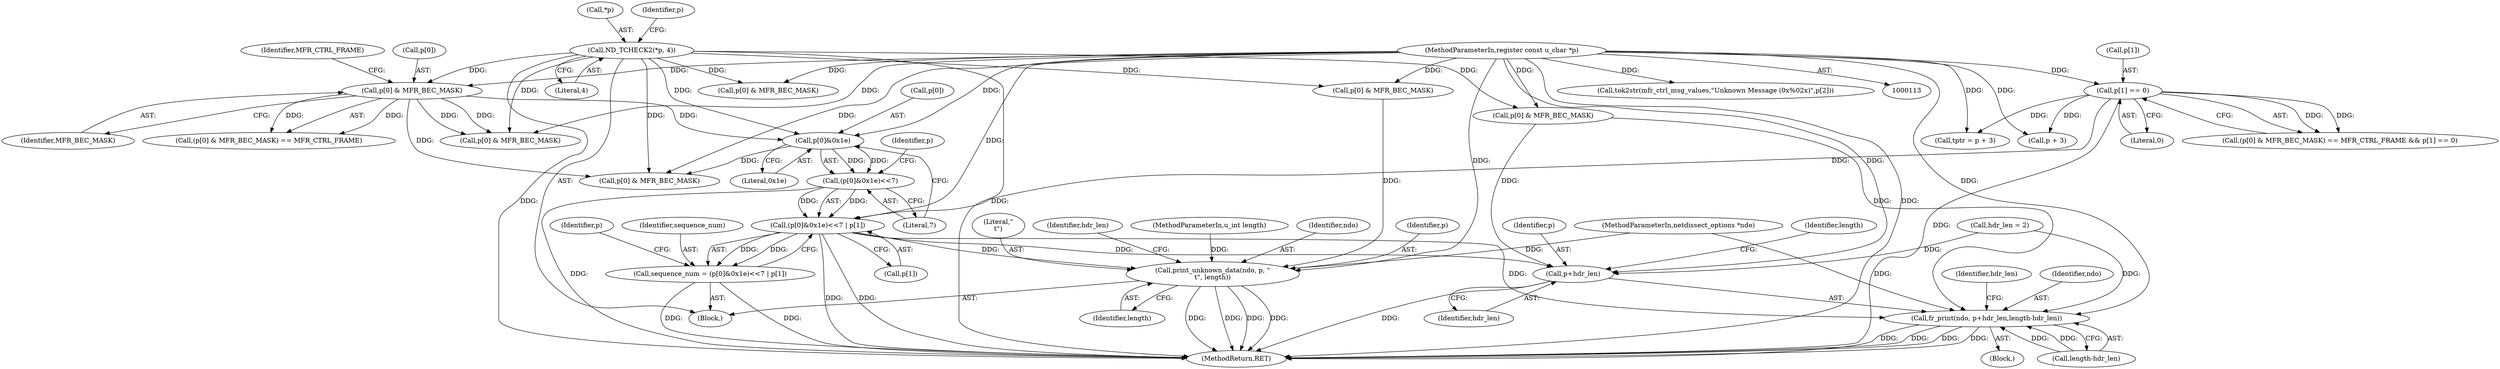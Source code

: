 digraph "0_tcpdump_aa3e54f594385ce7e1e319b0c84999e51192578b@pointer" {
"1000353" [label="(Call,(p[0]&0x1e)<<7 | p[1])"];
"1000354" [label="(Call,(p[0]&0x1e)<<7)"];
"1000355" [label="(Call,p[0]&0x1e)"];
"1000128" [label="(Call,ND_TCHECK2(*p, 4))"];
"1000135" [label="(Call,p[0] & MFR_BEC_MASK)"];
"1000115" [label="(MethodParameterIn,register const u_char *p)"];
"1000141" [label="(Call,p[1] == 0)"];
"1000351" [label="(Call,sequence_num = (p[0]&0x1e)<<7 | p[1])"];
"1000399" [label="(Call,fr_print(ndo, p+hdr_len,length-hdr_len))"];
"1000401" [label="(Call,p+hdr_len)"];
"1000424" [label="(Call,print_unknown_data(ndo, p, \"\n\t\", length))"];
"1000361" [label="(Call,p[1])"];
"1000116" [label="(MethodParameterIn,u_int length)"];
"1000142" [label="(Call,p[1])"];
"1000391" [label="(Call,p[0] & MFR_BEC_MASK)"];
"1000117" [label="(Block,)"];
"1000401" [label="(Call,p+hdr_len)"];
"1000355" [label="(Call,p[0]&0x1e)"];
"1000359" [label="(Literal,0x1e)"];
"1000145" [label="(Literal,0)"];
"1000405" [label="(Identifier,length)"];
"1000114" [label="(MethodParameterIn,netdissect_options *ndo)"];
"1000136" [label="(Call,p[0])"];
"1000356" [label="(Call,p[0])"];
"1000115" [label="(MethodParameterIn,register const u_char *p)"];
"1000374" [label="(Call,p[0] & MFR_BEC_MASK)"];
"1000402" [label="(Identifier,p)"];
"1000425" [label="(Identifier,ndo)"];
"1000380" [label="(Block,)"];
"1000369" [label="(Identifier,p)"];
"1000354" [label="(Call,(p[0]&0x1e)<<7)"];
"1000426" [label="(Identifier,p)"];
"1000133" [label="(Call,(p[0] & MFR_BEC_MASK) == MFR_CTRL_FRAME && p[1] == 0)"];
"1000141" [label="(Call,p[1] == 0)"];
"1000362" [label="(Identifier,p)"];
"1000396" [label="(Call,hdr_len = 2)"];
"1000135" [label="(Call,p[0] & MFR_BEC_MASK)"];
"1000129" [label="(Call,*p)"];
"1000424" [label="(Call,print_unknown_data(ndo, p, \"\n\t\", length))"];
"1000428" [label="(Identifier,length)"];
"1000427" [label="(Literal,\"\n\t\")"];
"1000408" [label="(Identifier,hdr_len)"];
"1000137" [label="(Identifier,p)"];
"1000156" [label="(Call,p[0] & MFR_BEC_MASK)"];
"1000131" [label="(Literal,4)"];
"1000419" [label="(Call,p[0] & MFR_BEC_MASK)"];
"1000367" [label="(Call,p[0] & MFR_BEC_MASK)"];
"1000128" [label="(Call,ND_TCHECK2(*p, 4))"];
"1000400" [label="(Identifier,ndo)"];
"1000352" [label="(Identifier,sequence_num)"];
"1000353" [label="(Call,(p[0]&0x1e)<<7 | p[1])"];
"1000360" [label="(Literal,7)"];
"1000403" [label="(Identifier,hdr_len)"];
"1000404" [label="(Call,length-hdr_len)"];
"1000134" [label="(Call,(p[0] & MFR_BEC_MASK) == MFR_CTRL_FRAME)"];
"1000351" [label="(Call,sequence_num = (p[0]&0x1e)<<7 | p[1])"];
"1000139" [label="(Identifier,MFR_BEC_MASK)"];
"1000169" [label="(Call,tptr = p + 3)"];
"1000171" [label="(Call,p + 3)"];
"1000162" [label="(Call,tok2str(mfr_ctrl_msg_values,\"Unknown Message (0x%02x)\",p[2]))"];
"1000430" [label="(Identifier,hdr_len)"];
"1000399" [label="(Call,fr_print(ndo, p+hdr_len,length-hdr_len))"];
"1000438" [label="(MethodReturn,RET)"];
"1000140" [label="(Identifier,MFR_CTRL_FRAME)"];
"1000353" -> "1000351"  [label="AST: "];
"1000353" -> "1000361"  [label="CFG: "];
"1000354" -> "1000353"  [label="AST: "];
"1000361" -> "1000353"  [label="AST: "];
"1000351" -> "1000353"  [label="CFG: "];
"1000353" -> "1000438"  [label="DDG: "];
"1000353" -> "1000438"  [label="DDG: "];
"1000353" -> "1000351"  [label="DDG: "];
"1000353" -> "1000351"  [label="DDG: "];
"1000354" -> "1000353"  [label="DDG: "];
"1000354" -> "1000353"  [label="DDG: "];
"1000141" -> "1000353"  [label="DDG: "];
"1000115" -> "1000353"  [label="DDG: "];
"1000353" -> "1000399"  [label="DDG: "];
"1000353" -> "1000401"  [label="DDG: "];
"1000353" -> "1000424"  [label="DDG: "];
"1000354" -> "1000360"  [label="CFG: "];
"1000355" -> "1000354"  [label="AST: "];
"1000360" -> "1000354"  [label="AST: "];
"1000362" -> "1000354"  [label="CFG: "];
"1000354" -> "1000438"  [label="DDG: "];
"1000355" -> "1000354"  [label="DDG: "];
"1000355" -> "1000354"  [label="DDG: "];
"1000355" -> "1000359"  [label="CFG: "];
"1000356" -> "1000355"  [label="AST: "];
"1000359" -> "1000355"  [label="AST: "];
"1000360" -> "1000355"  [label="CFG: "];
"1000128" -> "1000355"  [label="DDG: "];
"1000135" -> "1000355"  [label="DDG: "];
"1000115" -> "1000355"  [label="DDG: "];
"1000355" -> "1000367"  [label="DDG: "];
"1000128" -> "1000117"  [label="AST: "];
"1000128" -> "1000131"  [label="CFG: "];
"1000129" -> "1000128"  [label="AST: "];
"1000131" -> "1000128"  [label="AST: "];
"1000137" -> "1000128"  [label="CFG: "];
"1000128" -> "1000438"  [label="DDG: "];
"1000128" -> "1000438"  [label="DDG: "];
"1000128" -> "1000135"  [label="DDG: "];
"1000128" -> "1000156"  [label="DDG: "];
"1000128" -> "1000367"  [label="DDG: "];
"1000128" -> "1000374"  [label="DDG: "];
"1000128" -> "1000391"  [label="DDG: "];
"1000128" -> "1000419"  [label="DDG: "];
"1000135" -> "1000134"  [label="AST: "];
"1000135" -> "1000139"  [label="CFG: "];
"1000136" -> "1000135"  [label="AST: "];
"1000139" -> "1000135"  [label="AST: "];
"1000140" -> "1000135"  [label="CFG: "];
"1000135" -> "1000134"  [label="DDG: "];
"1000135" -> "1000134"  [label="DDG: "];
"1000115" -> "1000135"  [label="DDG: "];
"1000135" -> "1000156"  [label="DDG: "];
"1000135" -> "1000156"  [label="DDG: "];
"1000135" -> "1000367"  [label="DDG: "];
"1000115" -> "1000113"  [label="AST: "];
"1000115" -> "1000438"  [label="DDG: "];
"1000115" -> "1000141"  [label="DDG: "];
"1000115" -> "1000156"  [label="DDG: "];
"1000115" -> "1000162"  [label="DDG: "];
"1000115" -> "1000169"  [label="DDG: "];
"1000115" -> "1000171"  [label="DDG: "];
"1000115" -> "1000367"  [label="DDG: "];
"1000115" -> "1000374"  [label="DDG: "];
"1000115" -> "1000391"  [label="DDG: "];
"1000115" -> "1000399"  [label="DDG: "];
"1000115" -> "1000401"  [label="DDG: "];
"1000115" -> "1000419"  [label="DDG: "];
"1000115" -> "1000424"  [label="DDG: "];
"1000141" -> "1000133"  [label="AST: "];
"1000141" -> "1000145"  [label="CFG: "];
"1000142" -> "1000141"  [label="AST: "];
"1000145" -> "1000141"  [label="AST: "];
"1000133" -> "1000141"  [label="CFG: "];
"1000141" -> "1000438"  [label="DDG: "];
"1000141" -> "1000133"  [label="DDG: "];
"1000141" -> "1000133"  [label="DDG: "];
"1000141" -> "1000169"  [label="DDG: "];
"1000141" -> "1000171"  [label="DDG: "];
"1000351" -> "1000117"  [label="AST: "];
"1000352" -> "1000351"  [label="AST: "];
"1000369" -> "1000351"  [label="CFG: "];
"1000351" -> "1000438"  [label="DDG: "];
"1000351" -> "1000438"  [label="DDG: "];
"1000399" -> "1000380"  [label="AST: "];
"1000399" -> "1000404"  [label="CFG: "];
"1000400" -> "1000399"  [label="AST: "];
"1000401" -> "1000399"  [label="AST: "];
"1000404" -> "1000399"  [label="AST: "];
"1000408" -> "1000399"  [label="CFG: "];
"1000399" -> "1000438"  [label="DDG: "];
"1000399" -> "1000438"  [label="DDG: "];
"1000399" -> "1000438"  [label="DDG: "];
"1000399" -> "1000438"  [label="DDG: "];
"1000114" -> "1000399"  [label="DDG: "];
"1000391" -> "1000399"  [label="DDG: "];
"1000396" -> "1000399"  [label="DDG: "];
"1000404" -> "1000399"  [label="DDG: "];
"1000404" -> "1000399"  [label="DDG: "];
"1000401" -> "1000403"  [label="CFG: "];
"1000402" -> "1000401"  [label="AST: "];
"1000403" -> "1000401"  [label="AST: "];
"1000405" -> "1000401"  [label="CFG: "];
"1000401" -> "1000438"  [label="DDG: "];
"1000391" -> "1000401"  [label="DDG: "];
"1000396" -> "1000401"  [label="DDG: "];
"1000424" -> "1000117"  [label="AST: "];
"1000424" -> "1000428"  [label="CFG: "];
"1000425" -> "1000424"  [label="AST: "];
"1000426" -> "1000424"  [label="AST: "];
"1000427" -> "1000424"  [label="AST: "];
"1000428" -> "1000424"  [label="AST: "];
"1000430" -> "1000424"  [label="CFG: "];
"1000424" -> "1000438"  [label="DDG: "];
"1000424" -> "1000438"  [label="DDG: "];
"1000424" -> "1000438"  [label="DDG: "];
"1000424" -> "1000438"  [label="DDG: "];
"1000114" -> "1000424"  [label="DDG: "];
"1000419" -> "1000424"  [label="DDG: "];
"1000116" -> "1000424"  [label="DDG: "];
}
